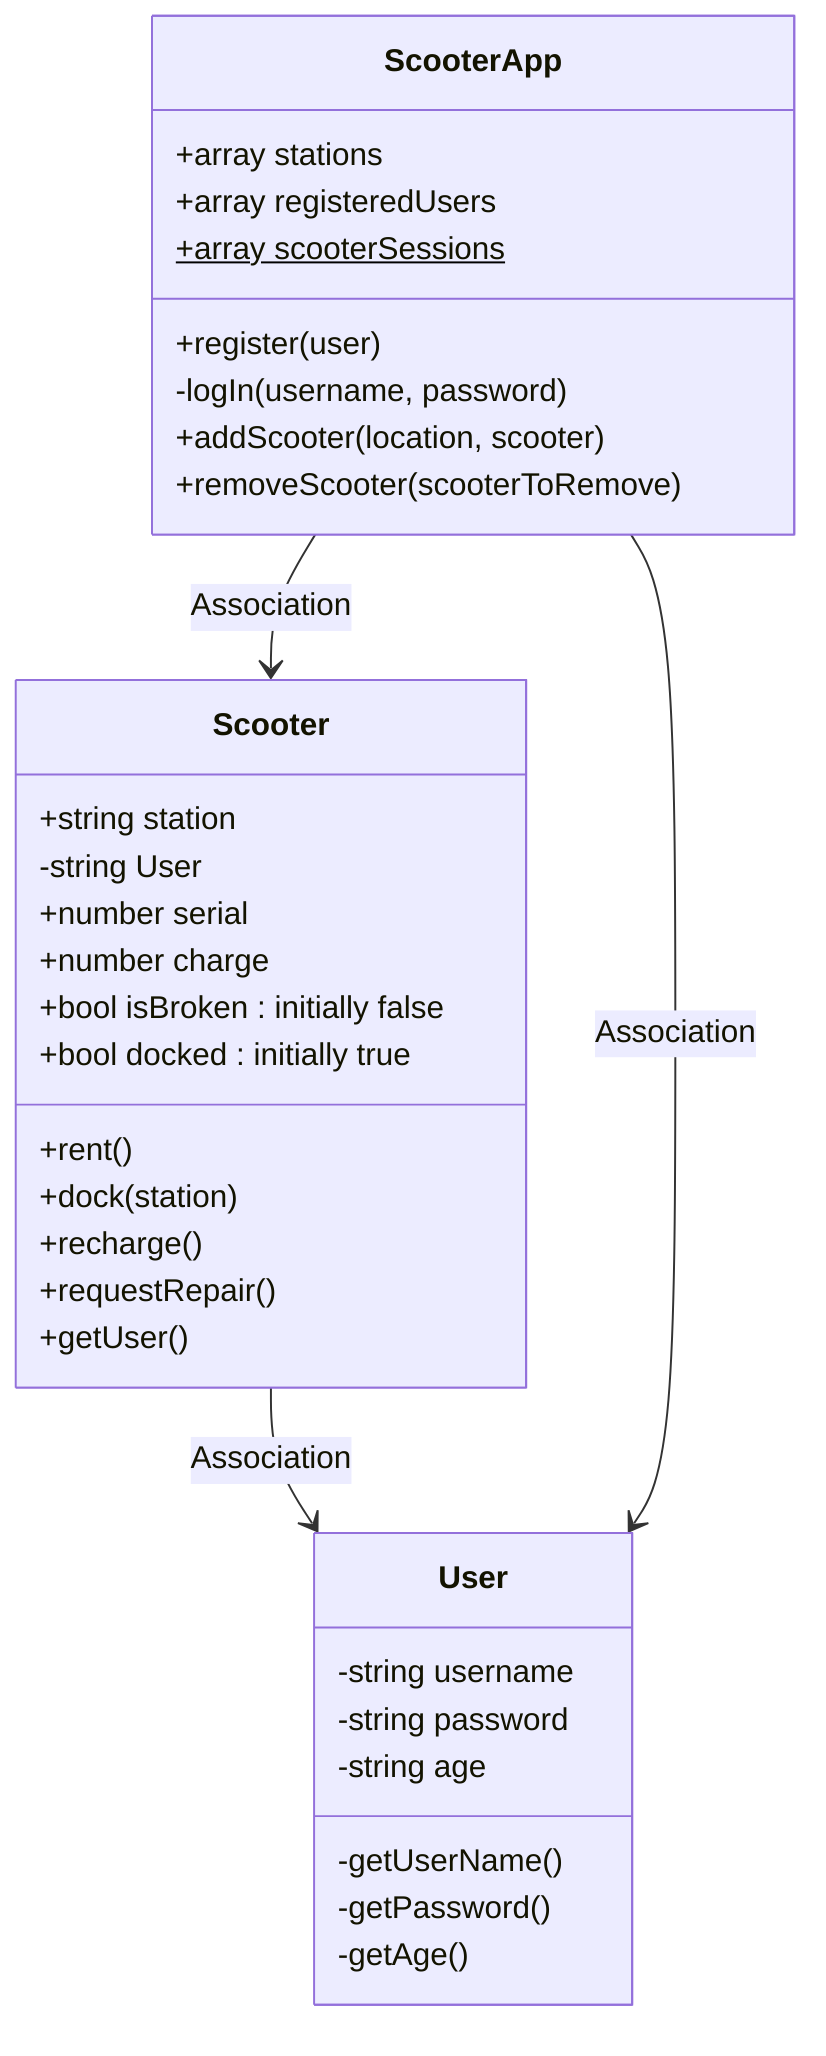 classDiagram
	class Scooter {
		+string station
		-string User
		+number serial
		+number charge
		+bool isBroken : initially false
		+bool docked : initially true
		+rent()
		+dock(station)
		+recharge()
		+requestRepair()
		+getUser()
	}

	class User {
		-string username
		-string password
		-string age
		-getUserName()
		-getPassword()
		-getAge()
	}

	class ScooterApp {
		+array stations
		+array registeredUsers
		+array scooterSessions$
		+register(user)
		-logIn(username, password)
		+addScooter(location, scooter)
		+removeScooter(scooterToRemove)
	}

	Scooter --> User : Association
	ScooterApp --> Scooter : Association
	ScooterApp --> User : Association
